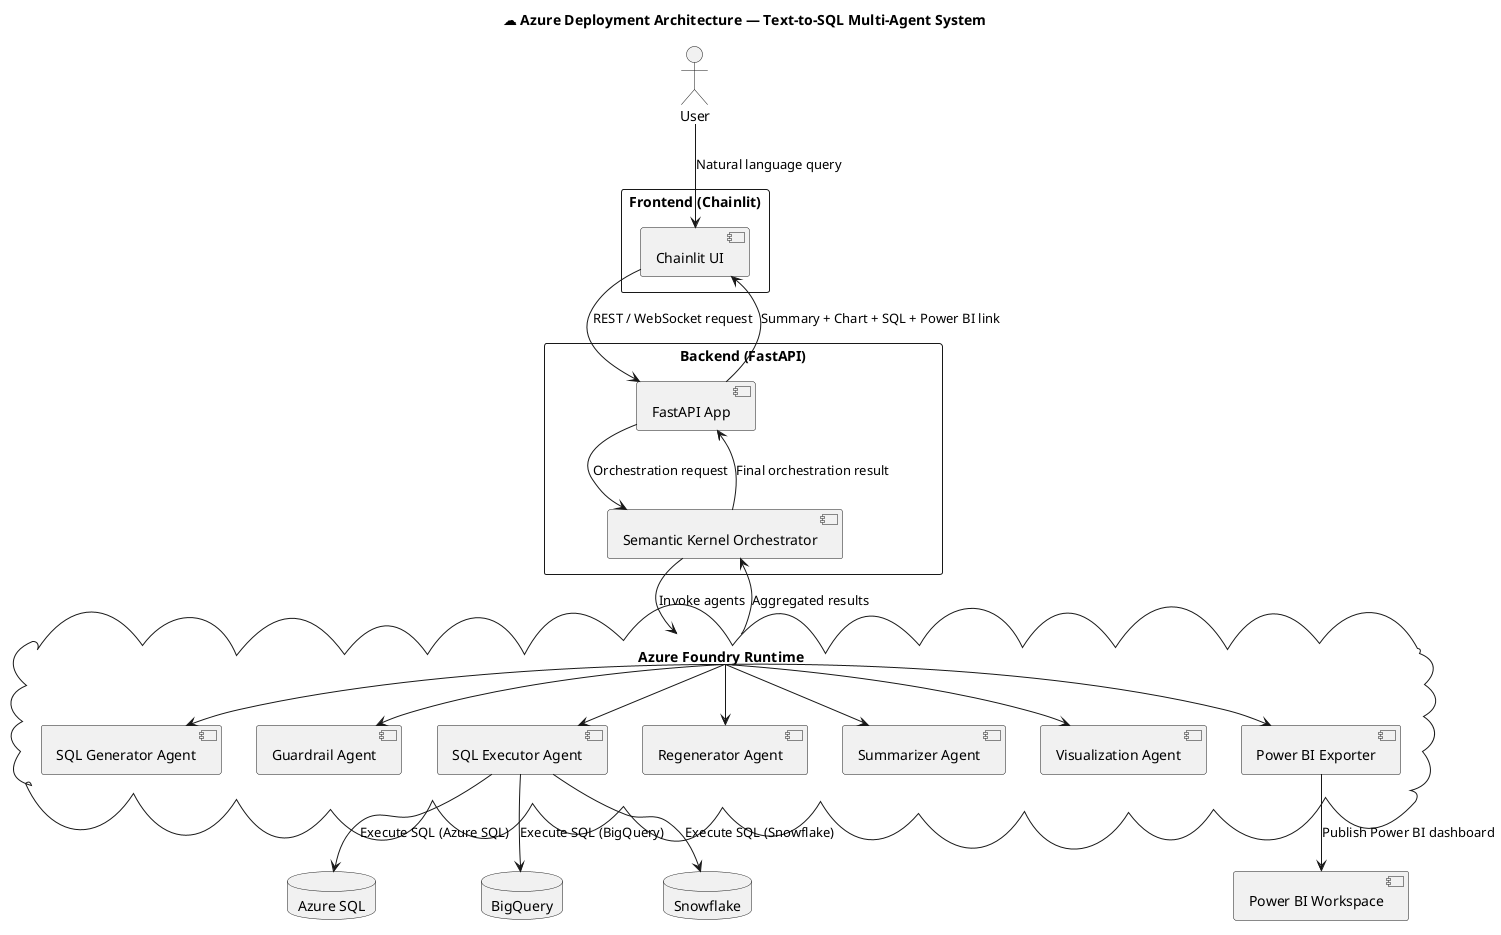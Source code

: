 @startuml deployment
title ☁️ Azure Deployment Architecture — Text-to-SQL Multi-Agent System

actor User as U
rectangle "Frontend (Chainlit)" as CL {
  component "Chainlit UI" as UI
}

rectangle "Backend (FastAPI)" as API {
  component "FastAPI App" as FAPI
  component "Semantic Kernel Orchestrator" as SK
}

cloud "Azure Foundry Runtime" as AF {
  component "SQL Generator Agent" as AG1
  component "Guardrail Agent" as AG2
  component "SQL Executor Agent" as AG3
  component "Regenerator Agent" as AG4
  component "Summarizer Agent" as AG5
  component "Visualization Agent" as AG6
  component "Power BI Exporter" as AG7
}

database "Azure SQL" as DB1
database "BigQuery" as DB2
database "Snowflake" as DB3
component "Power BI Workspace" as BI

U --> UI : Natural language query
UI --> FAPI : REST / WebSocket request
FAPI --> SK : Orchestration request

SK --> AF : Invoke agents
AF --> AG1
AF --> AG2
AF --> AG3
AF --> AG4
AF --> AG5
AF --> AG6
AF --> AG7

AG3 --> DB1 : Execute SQL (Azure SQL)
AG3 --> DB2 : Execute SQL (BigQuery)
AG3 --> DB3 : Execute SQL (Snowflake)

AG7 --> BI : Publish Power BI dashboard

AF --> SK : Aggregated results
SK --> FAPI : Final orchestration result
FAPI --> UI : Summary + Chart + SQL + Power BI link

@enduml
